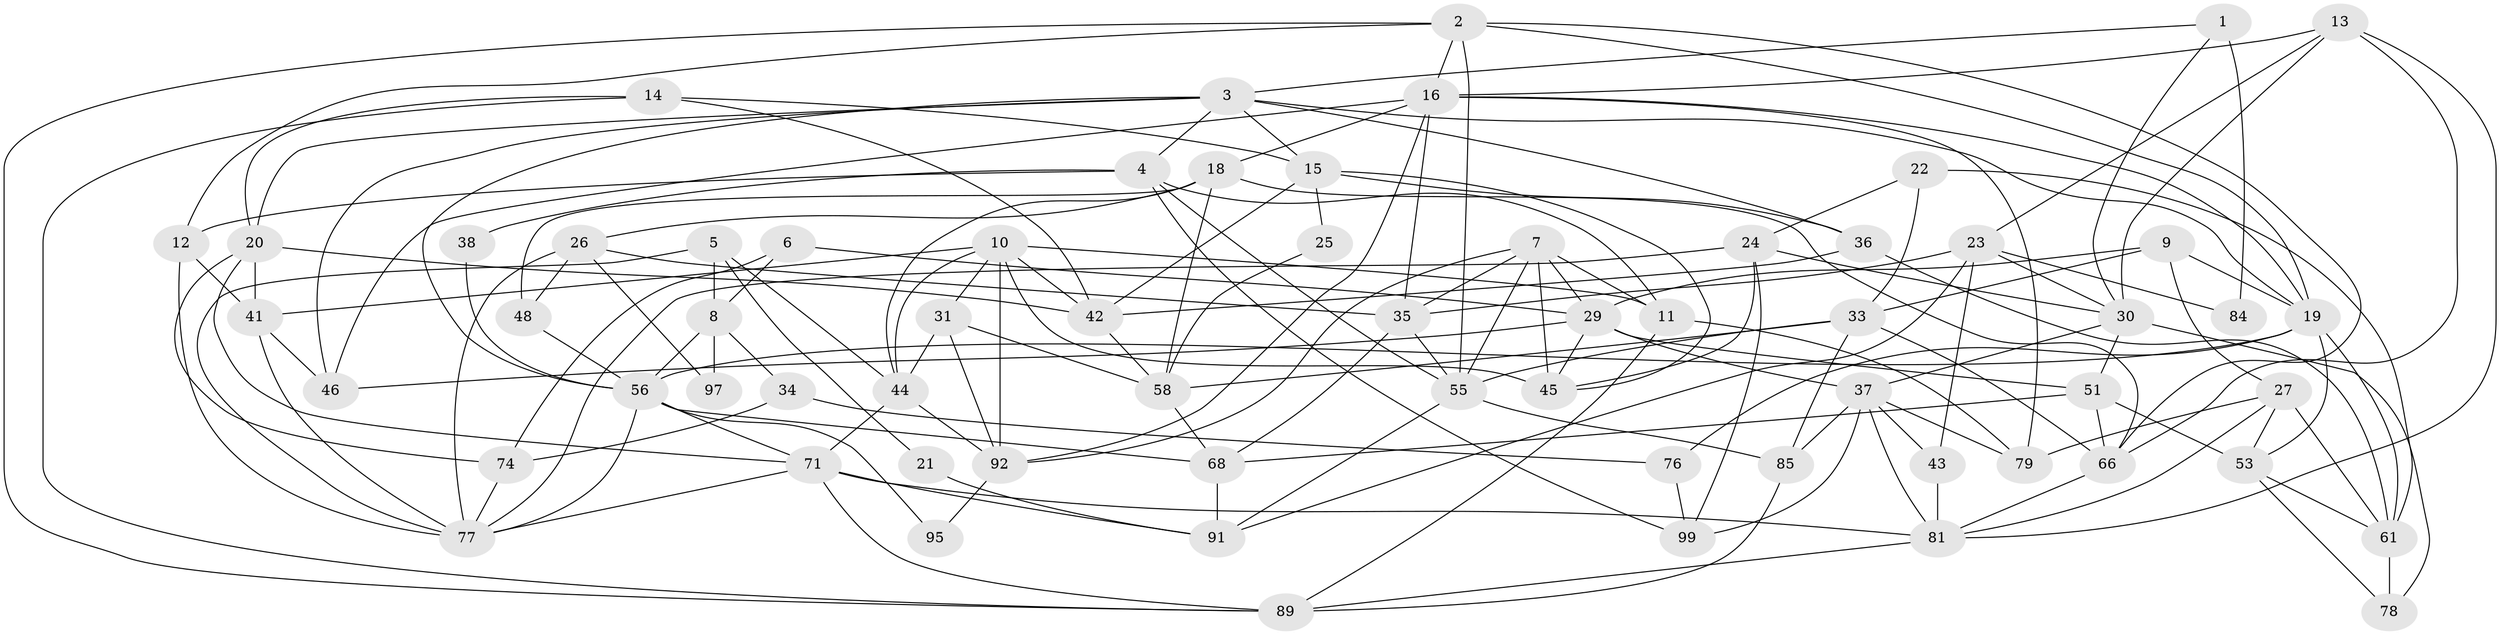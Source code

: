 // original degree distribution, {3: 0.27722772277227725, 5: 0.2376237623762376, 4: 0.31683168316831684, 6: 0.06930693069306931, 2: 0.07920792079207921, 7: 0.019801980198019802}
// Generated by graph-tools (version 1.1) at 2025/41/03/06/25 10:41:56]
// undirected, 65 vertices, 163 edges
graph export_dot {
graph [start="1"]
  node [color=gray90,style=filled];
  1;
  2 [super="+39"];
  3 [super="+75"];
  4;
  5 [super="+49"];
  6;
  7 [super="+70"];
  8 [super="+62"];
  9 [super="+60"];
  10 [super="+69"];
  11;
  12;
  13;
  14 [super="+40"];
  15 [super="+64"];
  16 [super="+17"];
  18 [super="+65"];
  19 [super="+28"];
  20 [super="+59"];
  21;
  22;
  23 [super="+32"];
  24 [super="+52"];
  25;
  26 [super="+94"];
  27;
  29 [super="+50"];
  30 [super="+96"];
  31;
  33 [super="+86"];
  34;
  35 [super="+57"];
  36;
  37 [super="+67"];
  38;
  41 [super="+54"];
  42 [super="+73"];
  43;
  44 [super="+72"];
  45 [super="+47"];
  46;
  48;
  51 [super="+63"];
  53;
  55 [super="+100"];
  56 [super="+93"];
  58 [super="+101"];
  61 [super="+87"];
  66;
  68 [super="+83"];
  71 [super="+80"];
  74;
  76;
  77 [super="+98"];
  78;
  79;
  81 [super="+82"];
  84;
  85 [super="+88"];
  89 [super="+90"];
  91;
  92;
  95;
  97;
  99;
  1 -- 84;
  1 -- 3;
  1 -- 30;
  2 -- 66;
  2 -- 89;
  2 -- 55;
  2 -- 16;
  2 -- 19;
  2 -- 12;
  3 -- 4;
  3 -- 15;
  3 -- 36;
  3 -- 46;
  3 -- 56;
  3 -- 19;
  3 -- 20;
  4 -- 11;
  4 -- 12;
  4 -- 38;
  4 -- 99;
  4 -- 55;
  5 -- 44;
  5 -- 77;
  5 -- 21;
  5 -- 8;
  6 -- 29;
  6 -- 74;
  6 -- 8;
  7 -- 29;
  7 -- 11;
  7 -- 45 [weight=2];
  7 -- 55;
  7 -- 92;
  7 -- 35;
  8 -- 34;
  8 -- 97;
  8 -- 56;
  9 -- 29;
  9 -- 19;
  9 -- 27;
  9 -- 33;
  10 -- 11;
  10 -- 42;
  10 -- 44;
  10 -- 92;
  10 -- 31;
  10 -- 45;
  10 -- 41;
  11 -- 89;
  11 -- 79;
  12 -- 77;
  12 -- 41;
  13 -- 16;
  13 -- 66;
  13 -- 81;
  13 -- 23;
  13 -- 30;
  14 -- 89;
  14 -- 42;
  14 -- 15;
  14 -- 20;
  15 -- 42;
  15 -- 36;
  15 -- 25;
  15 -- 45;
  16 -- 79;
  16 -- 35;
  16 -- 18;
  16 -- 19;
  16 -- 92;
  16 -- 46;
  18 -- 66;
  18 -- 44;
  18 -- 48;
  18 -- 26;
  18 -- 58;
  19 -- 61 [weight=2];
  19 -- 53;
  19 -- 56;
  19 -- 76;
  20 -- 71;
  20 -- 41;
  20 -- 74;
  20 -- 42;
  21 -- 91;
  22 -- 24;
  22 -- 61;
  22 -- 33;
  23 -- 30;
  23 -- 91;
  23 -- 43;
  23 -- 84;
  23 -- 35;
  24 -- 45;
  24 -- 99;
  24 -- 77;
  24 -- 30;
  25 -- 58;
  26 -- 48;
  26 -- 97;
  26 -- 35;
  26 -- 77;
  27 -- 79;
  27 -- 53;
  27 -- 61;
  27 -- 81;
  29 -- 46;
  29 -- 45;
  29 -- 51;
  29 -- 37;
  30 -- 37;
  30 -- 78;
  30 -- 51;
  31 -- 92;
  31 -- 44;
  31 -- 58;
  33 -- 55;
  33 -- 66;
  33 -- 85;
  33 -- 58;
  34 -- 76;
  34 -- 74;
  35 -- 55;
  35 -- 68;
  36 -- 61;
  36 -- 42;
  37 -- 99;
  37 -- 81;
  37 -- 43;
  37 -- 79;
  37 -- 85;
  38 -- 56;
  41 -- 46;
  41 -- 77;
  42 -- 58;
  43 -- 81;
  44 -- 92;
  44 -- 71;
  48 -- 56;
  51 -- 68;
  51 -- 66;
  51 -- 53;
  53 -- 78;
  53 -- 61;
  55 -- 91;
  55 -- 85;
  56 -- 95;
  56 -- 77;
  56 -- 68;
  56 -- 71;
  58 -- 68;
  61 -- 78;
  66 -- 81;
  68 -- 91;
  71 -- 77;
  71 -- 89;
  71 -- 81;
  71 -- 91;
  74 -- 77;
  76 -- 99;
  81 -- 89;
  85 -- 89;
  92 -- 95;
}
